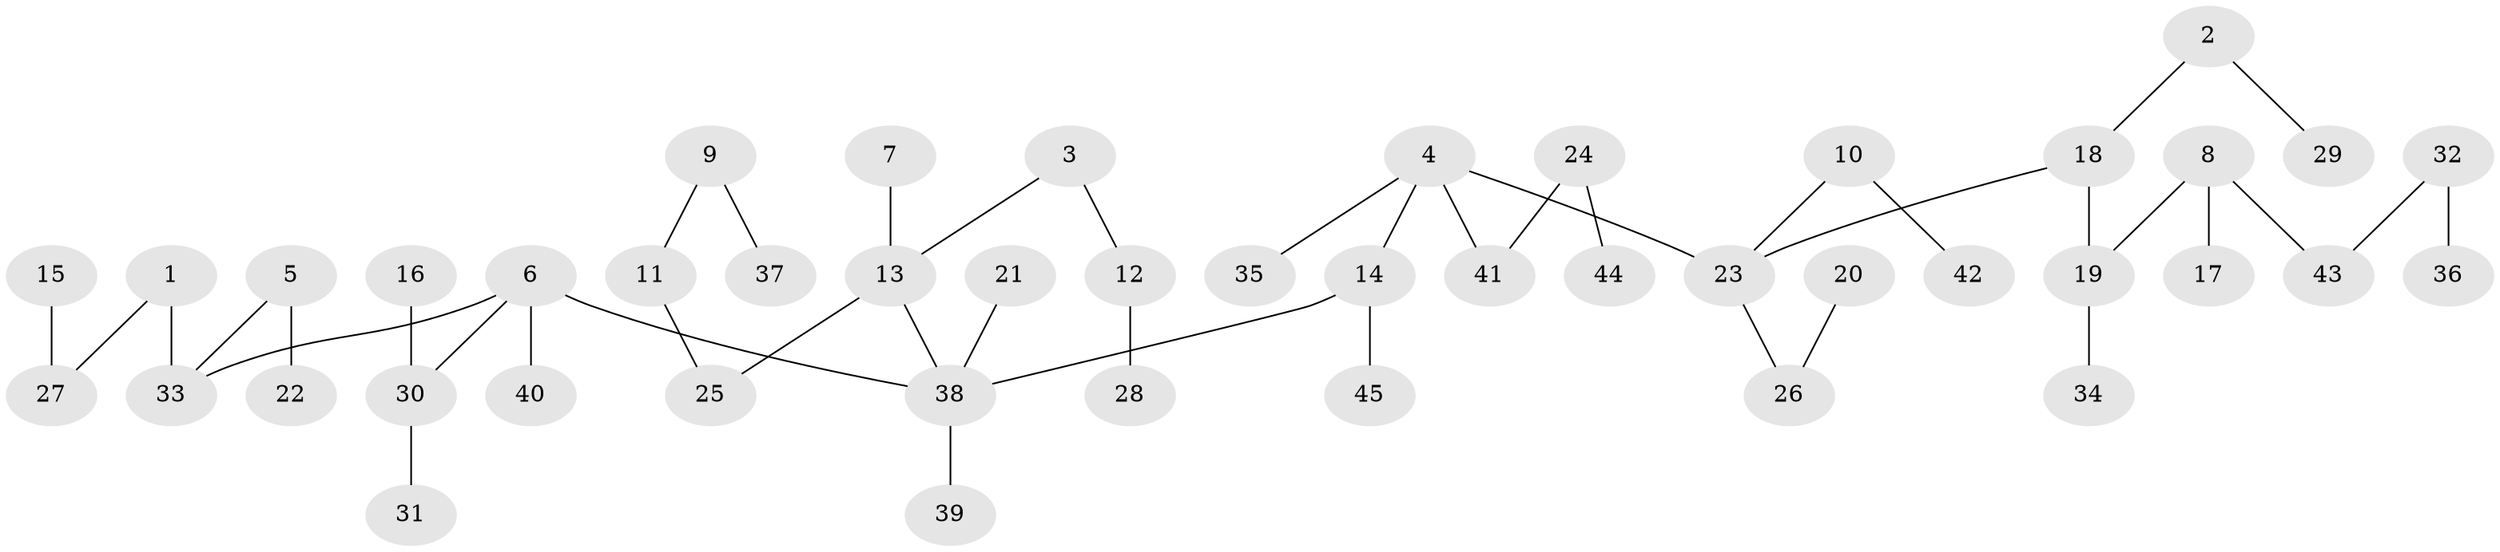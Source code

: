 // original degree distribution, {7: 0.011111111111111112, 6: 0.022222222222222223, 4: 0.06666666666666667, 5: 0.011111111111111112, 3: 0.1111111111111111, 2: 0.3333333333333333, 1: 0.4444444444444444}
// Generated by graph-tools (version 1.1) at 2025/02/03/09/25 03:02:21]
// undirected, 45 vertices, 44 edges
graph export_dot {
graph [start="1"]
  node [color=gray90,style=filled];
  1;
  2;
  3;
  4;
  5;
  6;
  7;
  8;
  9;
  10;
  11;
  12;
  13;
  14;
  15;
  16;
  17;
  18;
  19;
  20;
  21;
  22;
  23;
  24;
  25;
  26;
  27;
  28;
  29;
  30;
  31;
  32;
  33;
  34;
  35;
  36;
  37;
  38;
  39;
  40;
  41;
  42;
  43;
  44;
  45;
  1 -- 27 [weight=1.0];
  1 -- 33 [weight=1.0];
  2 -- 18 [weight=1.0];
  2 -- 29 [weight=1.0];
  3 -- 12 [weight=1.0];
  3 -- 13 [weight=1.0];
  4 -- 14 [weight=1.0];
  4 -- 23 [weight=1.0];
  4 -- 35 [weight=1.0];
  4 -- 41 [weight=1.0];
  5 -- 22 [weight=1.0];
  5 -- 33 [weight=1.0];
  6 -- 30 [weight=1.0];
  6 -- 33 [weight=1.0];
  6 -- 38 [weight=1.0];
  6 -- 40 [weight=1.0];
  7 -- 13 [weight=1.0];
  8 -- 17 [weight=1.0];
  8 -- 19 [weight=1.0];
  8 -- 43 [weight=1.0];
  9 -- 11 [weight=1.0];
  9 -- 37 [weight=1.0];
  10 -- 23 [weight=1.0];
  10 -- 42 [weight=1.0];
  11 -- 25 [weight=1.0];
  12 -- 28 [weight=1.0];
  13 -- 25 [weight=1.0];
  13 -- 38 [weight=1.0];
  14 -- 38 [weight=1.0];
  14 -- 45 [weight=1.0];
  15 -- 27 [weight=1.0];
  16 -- 30 [weight=1.0];
  18 -- 19 [weight=1.0];
  18 -- 23 [weight=1.0];
  19 -- 34 [weight=1.0];
  20 -- 26 [weight=1.0];
  21 -- 38 [weight=1.0];
  23 -- 26 [weight=1.0];
  24 -- 41 [weight=1.0];
  24 -- 44 [weight=1.0];
  30 -- 31 [weight=1.0];
  32 -- 36 [weight=1.0];
  32 -- 43 [weight=1.0];
  38 -- 39 [weight=1.0];
}
